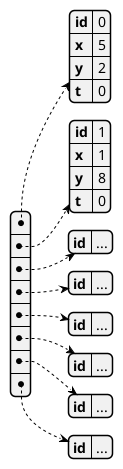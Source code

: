 @startjson
' explain Array of JSONs
[{ "id": "0", "x": "5", "y": "2", "t": "0" },
{ "id": "1", "x": "1", "y": "8", "t": "0" }, 
{"id":"..."}, {"id":"..."}, {"id":"..."}, 
{"id":"..."}, {"id":"..."}, {"id":"..."}]
@endjson

